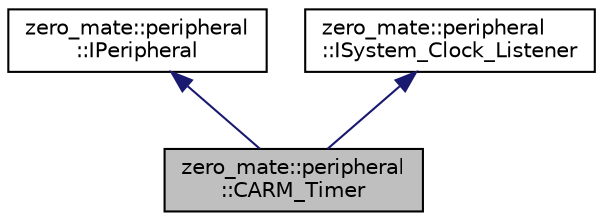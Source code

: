 digraph "zero_mate::peripheral::CARM_Timer"
{
 // LATEX_PDF_SIZE
  bgcolor="transparent";
  edge [fontname="Helvetica",fontsize="10",labelfontname="Helvetica",labelfontsize="10"];
  node [fontname="Helvetica",fontsize="10",shape=record];
  Node1 [label="zero_mate::peripheral\l::CARM_Timer",height=0.2,width=0.4,color="black", fillcolor="grey75", style="filled", fontcolor="black",tooltip=" "];
  Node2 -> Node1 [dir="back",color="midnightblue",fontsize="10",style="solid",fontname="Helvetica"];
  Node2 [label="zero_mate::peripheral\l::IPeripheral",height=0.2,width=0.4,color="black",URL="$classzero__mate_1_1peripheral_1_1IPeripheral.html",tooltip=" "];
  Node3 -> Node1 [dir="back",color="midnightblue",fontsize="10",style="solid",fontname="Helvetica"];
  Node3 [label="zero_mate::peripheral\l::ISystem_Clock_Listener",height=0.2,width=0.4,color="black",URL="$classzero__mate_1_1peripheral_1_1ISystem__Clock__Listener.html",tooltip=" "];
}
